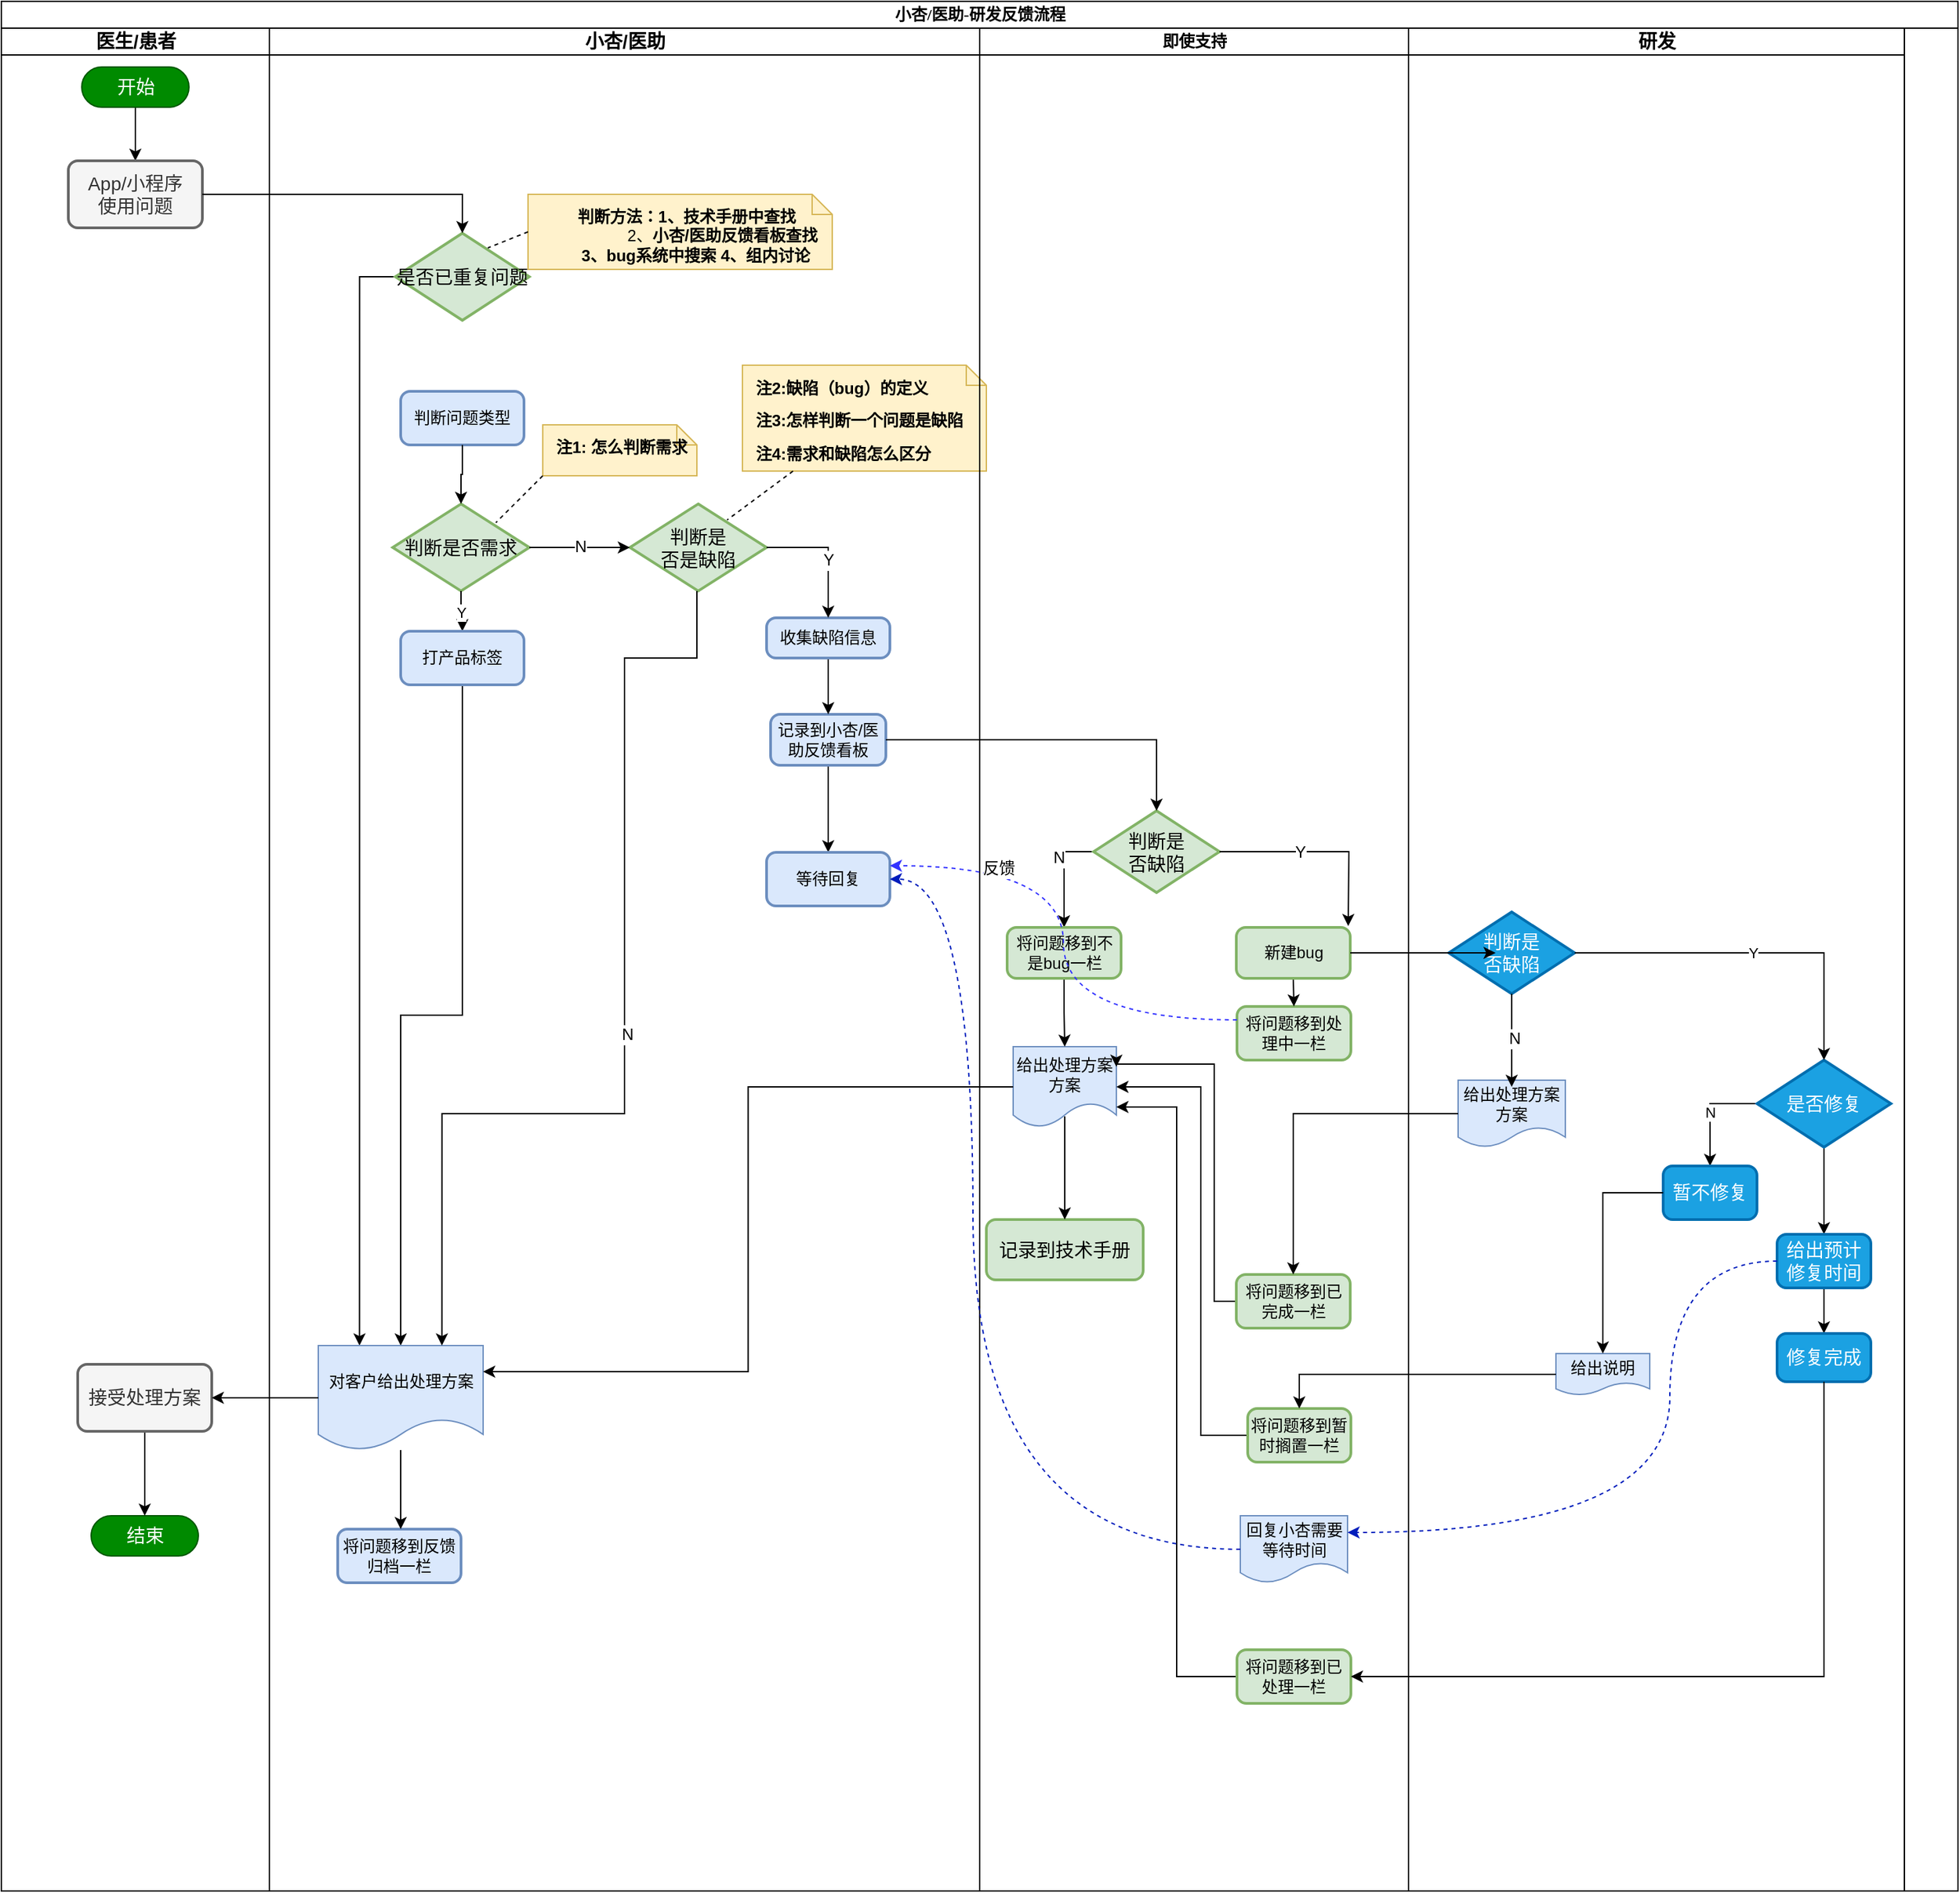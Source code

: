 <mxfile version="11.3.0" type="device" pages="1"><diagram name="Page-1" id="74e2e168-ea6b-b213-b513-2b3c1d86103e"><mxGraphModel dx="2193" dy="1728" grid="1" gridSize="10" guides="1" tooltips="1" connect="1" arrows="1" fold="1" page="1" pageScale="1" pageWidth="1169" pageHeight="827" background="#ffffff" math="0" shadow="0"><root><mxCell id="0"/><mxCell id="1" parent="0"/><mxCell id="77e6c97f196da883-1" value="&lt;font style=&quot;font-size: 12px&quot;&gt;小杏/医助-研发反馈流程&lt;/font&gt;" style="swimlane;html=1;childLayout=stackLayout;startSize=20;rounded=0;shadow=0;labelBackgroundColor=none;strokeColor=#000000;strokeWidth=1;fillColor=#ffffff;fontFamily=Verdana;fontSize=8;fontColor=#000000;align=center;swimlaneFillColor=none;" parent="1" vertex="1"><mxGeometry x="75" y="-100" width="1460" height="1410" as="geometry"><mxRectangle x="70" y="40" width="60" height="20" as="alternateBounds"/></mxGeometry></mxCell><mxCell id="77e6c97f196da883-2" value="&lt;font style=&quot;font-size: 14px&quot;&gt;医生/患者&lt;/font&gt;" style="swimlane;html=1;startSize=20;" parent="77e6c97f196da883-1" vertex="1"><mxGeometry y="20" width="200" height="1390" as="geometry"/></mxCell><mxCell id="CS8iFtkTwfFo0KuXTS89-81" value="" style="edgeStyle=orthogonalEdgeStyle;rounded=0;orthogonalLoop=1;jettySize=auto;html=1;" edge="1" parent="77e6c97f196da883-2" source="ksEWMvaeQkEIQ98bON_O-1" target="ksEWMvaeQkEIQ98bON_O-6"><mxGeometry relative="1" as="geometry"/></mxCell><mxCell id="ksEWMvaeQkEIQ98bON_O-1" value="&lt;font style=&quot;font-size: 14px&quot;&gt;开始&lt;/font&gt;" style="html=1;dashed=0;whitespace=wrap;shape=mxgraph.dfd.start;fillColor=#008a00;strokeColor=#005700;fontColor=#ffffff;" parent="77e6c97f196da883-2" vertex="1"><mxGeometry x="60" y="29" width="80" height="30" as="geometry"/></mxCell><mxCell id="Y_FIWzOunRJamVhr1s4d-17" value="&lt;font style=&quot;font-size: 14px&quot;&gt;结束&lt;/font&gt;" style="html=1;dashed=0;whitespace=wrap;shape=mxgraph.dfd.start;fillColor=#008a00;strokeColor=#005700;fontColor=#ffffff;" parent="77e6c97f196da883-2" vertex="1"><mxGeometry x="67" y="1110" width="80" height="30" as="geometry"/></mxCell><mxCell id="ksEWMvaeQkEIQ98bON_O-6" value="&lt;font style=&quot;font-size: 14px&quot;&gt;App/小程序&lt;br&gt;使用问题&lt;/font&gt;" style="rounded=1;whiteSpace=wrap;html=1;absoluteArcSize=1;arcSize=14;strokeWidth=2;fillColor=#f5f5f5;strokeColor=#666666;fontColor=#333333;" parent="77e6c97f196da883-2" vertex="1"><mxGeometry x="50" y="99" width="100" height="50" as="geometry"/></mxCell><mxCell id="CS8iFtkTwfFo0KuXTS89-507" style="edgeStyle=orthogonalEdgeStyle;rounded=0;orthogonalLoop=1;jettySize=auto;html=1;exitX=0.5;exitY=1;exitDx=0;exitDy=0;strokeColor=#000000;" edge="1" parent="77e6c97f196da883-2" source="CS8iFtkTwfFo0KuXTS89-299" target="Y_FIWzOunRJamVhr1s4d-17"><mxGeometry relative="1" as="geometry"/></mxCell><mxCell id="CS8iFtkTwfFo0KuXTS89-299" value="&lt;span style=&quot;font-size: 14px&quot;&gt;接受处理方案&lt;/span&gt;" style="rounded=1;whiteSpace=wrap;html=1;absoluteArcSize=1;arcSize=14;strokeWidth=2;fillColor=#f5f5f5;strokeColor=#666666;fontColor=#333333;" vertex="1" parent="77e6c97f196da883-2"><mxGeometry x="57" y="997" width="100" height="50" as="geometry"/></mxCell><mxCell id="77e6c97f196da883-3" value="&lt;font style=&quot;font-size: 14px&quot;&gt;小杏/医助&lt;/font&gt;" style="swimlane;html=1;startSize=20;glass=0;" parent="77e6c97f196da883-1" vertex="1"><mxGeometry x="200" y="20" width="530" height="1390" as="geometry"/></mxCell><mxCell id="CS8iFtkTwfFo0KuXTS89-76" value="&lt;font style=&quot;font-size: 14px&quot;&gt;判断是&lt;br&gt;否是缺陷&lt;br&gt;&lt;/font&gt;" style="strokeWidth=2;html=1;shape=mxgraph.flowchart.decision;whiteSpace=wrap;fillColor=#d5e8d4;strokeColor=#82b366;" vertex="1" parent="77e6c97f196da883-3"><mxGeometry x="269" y="355" width="102" height="65" as="geometry"/></mxCell><mxCell id="CS8iFtkTwfFo0KuXTS89-187" value="&lt;p style=&quot;margin: 0px ; margin-top: 10px ; margin-left: 10px ; text-align: left&quot;&gt;&lt;b style=&quot;text-align: center&quot;&gt;注2:缺陷（bug）的定义&lt;/b&gt;&lt;b style=&quot;text-align: center&quot;&gt;&lt;br&gt;&lt;/b&gt;&lt;/p&gt;&lt;p style=&quot;margin: 0px ; margin-top: 10px ; margin-left: 10px ; text-align: left&quot;&gt;&lt;b style=&quot;text-align: center&quot;&gt;注3:怎样判断一个问题是缺陷&lt;/b&gt;&lt;b style=&quot;text-align: center&quot;&gt;&lt;br&gt;&lt;/b&gt;&lt;/p&gt;&lt;p style=&quot;margin: 0px ; margin-top: 10px ; margin-left: 10px ; text-align: left&quot;&gt;&lt;b style=&quot;text-align: center&quot;&gt;注4:需求和缺陷怎么区分&lt;/b&gt;&lt;br&gt;&lt;/p&gt;" style="shape=note;html=1;size=15;spacingLeft=5;align=left;html=1;overflow=fill;whiteSpace=wrap;align=center;fillColor=#fff2cc;strokeColor=#d6b656;" vertex="1" parent="77e6c97f196da883-3"><mxGeometry x="353" y="251.5" width="182" height="79" as="geometry"/></mxCell><mxCell id="CS8iFtkTwfFo0KuXTS89-189" value="" style="rounded=0;html=1;labelBackgroundColor=none;endArrow=none;dashed=1;entryX=0.711;entryY=0.185;entryDx=0;entryDy=0;entryPerimeter=0;" edge="1" source="CS8iFtkTwfFo0KuXTS89-187" target="CS8iFtkTwfFo0KuXTS89-76" parent="77e6c97f196da883-3"><mxGeometry relative="1" as="geometry"><mxPoint x="399.75" y="351" as="targetPoint"/></mxGeometry></mxCell><mxCell id="CS8iFtkTwfFo0KuXTS89-372" style="edgeStyle=orthogonalEdgeStyle;rounded=0;orthogonalLoop=1;jettySize=auto;html=1;exitX=0;exitY=0.5;exitDx=0;exitDy=0;exitPerimeter=0;entryX=0.25;entryY=0;entryDx=0;entryDy=0;strokeColor=#000000;" edge="1" parent="77e6c97f196da883-3" source="CS8iFtkTwfFo0KuXTS89-197" target="CS8iFtkTwfFo0KuXTS89-371"><mxGeometry relative="1" as="geometry"/></mxCell><mxCell id="CS8iFtkTwfFo0KuXTS89-197" value="&lt;span style=&quot;font-size: 14px ; white-space: normal&quot;&gt;是否已重复问题&lt;br&gt;&lt;/span&gt;" style="strokeWidth=2;html=1;shape=mxgraph.flowchart.decision;whiteSpace=wrap;fillColor=#d5e8d4;strokeColor=#82b366;" vertex="1" parent="77e6c97f196da883-3"><mxGeometry x="94" y="153" width="100" height="65" as="geometry"/></mxCell><mxCell id="CS8iFtkTwfFo0KuXTS89-433" style="edgeStyle=orthogonalEdgeStyle;rounded=0;orthogonalLoop=1;jettySize=auto;html=1;entryX=0.5;entryY=0;entryDx=0;entryDy=0;strokeColor=#000000;" edge="1" parent="77e6c97f196da883-3" source="CS8iFtkTwfFo0KuXTS89-227" target="CS8iFtkTwfFo0KuXTS89-432"><mxGeometry relative="1" as="geometry"/></mxCell><mxCell id="CS8iFtkTwfFo0KuXTS89-227" value="记录到小杏/医助反馈看板" style="rounded=1;whiteSpace=wrap;html=1;absoluteArcSize=1;arcSize=14;strokeWidth=2;fillColor=#dae8fc;strokeColor=#6c8ebf;" vertex="1" parent="77e6c97f196da883-3"><mxGeometry x="374" y="512" width="86" height="38" as="geometry"/></mxCell><mxCell id="CS8iFtkTwfFo0KuXTS89-304" value="&lt;p style=&quot;margin: 10px 0px 0px 10px&quot;&gt;&lt;b&gt;判断方法：1、技术手册中查找&lt;br&gt;&amp;nbsp; &amp;nbsp; &amp;nbsp; &amp;nbsp; &amp;nbsp; &amp;nbsp; &amp;nbsp; &lt;/b&gt;&amp;nbsp; &amp;nbsp; &amp;nbsp;2、&lt;span&gt;&lt;b&gt;小杏/医助反馈看板查找&amp;nbsp; &amp;nbsp; &amp;nbsp; &amp;nbsp; &lt;/b&gt;&lt;/span&gt;&lt;b&gt;3、bug系统中搜索 4、组内讨论&lt;/b&gt;&lt;/p&gt;&lt;p style=&quot;margin: 10px 0px 0px 10px&quot;&gt;&lt;b&gt;&lt;br&gt;&lt;/b&gt;&lt;/p&gt;" style="shape=note;html=1;size=15;spacingLeft=5;align=left;html=1;overflow=fill;whiteSpace=wrap;align=center;fillColor=#fff2cc;strokeColor=#d6b656;" vertex="1" parent="77e6c97f196da883-3"><mxGeometry x="193" y="124" width="227" height="56" as="geometry"/></mxCell><mxCell id="CS8iFtkTwfFo0KuXTS89-305" value="" style="rounded=0;html=1;labelBackgroundColor=none;endArrow=none;dashed=1;entryX=0.69;entryY=0.169;entryDx=0;entryDy=0;exitX=0;exitY=0.5;exitDx=0;exitDy=0;exitPerimeter=0;entryPerimeter=0;" edge="1" parent="77e6c97f196da883-3" source="CS8iFtkTwfFo0KuXTS89-304" target="CS8iFtkTwfFo0KuXTS89-197"><mxGeometry relative="1" as="geometry"><mxPoint x="605" y="445.5" as="sourcePoint"/><mxPoint x="566" y="483" as="targetPoint"/><Array as="points"/></mxGeometry></mxCell><mxCell id="CS8iFtkTwfFo0KuXTS89-332" value="&lt;font style=&quot;font-size: 14px&quot;&gt;判断是否需求&lt;br&gt;&lt;/font&gt;" style="strokeWidth=2;html=1;shape=mxgraph.flowchart.decision;whiteSpace=wrap;fillColor=#d5e8d4;strokeColor=#82b366;" vertex="1" parent="77e6c97f196da883-3"><mxGeometry x="92" y="355" width="102" height="65" as="geometry"/></mxCell><mxCell id="CS8iFtkTwfFo0KuXTS89-359" value="Y" style="edgeStyle=orthogonalEdgeStyle;rounded=0;orthogonalLoop=1;jettySize=auto;html=1;strokeColor=#000000;exitX=0.5;exitY=1;exitDx=0;exitDy=0;exitPerimeter=0;" edge="1" parent="77e6c97f196da883-3" source="CS8iFtkTwfFo0KuXTS89-332" target="CS8iFtkTwfFo0KuXTS89-358"><mxGeometry relative="1" as="geometry"/></mxCell><mxCell id="CS8iFtkTwfFo0KuXTS89-357" value="判断问题类型" style="rounded=1;whiteSpace=wrap;html=1;absoluteArcSize=1;arcSize=14;strokeWidth=2;fillColor=#dae8fc;strokeColor=#6c8ebf;" vertex="1" parent="77e6c97f196da883-3"><mxGeometry x="98" y="271" width="92" height="40" as="geometry"/></mxCell><mxCell id="CS8iFtkTwfFo0KuXTS89-362" style="edgeStyle=orthogonalEdgeStyle;rounded=0;orthogonalLoop=1;jettySize=auto;html=1;exitX=0.5;exitY=1;exitDx=0;exitDy=0;entryX=0.5;entryY=0;entryDx=0;entryDy=0;strokeColor=#000000;" edge="1" parent="77e6c97f196da883-3" source="CS8iFtkTwfFo0KuXTS89-358" target="CS8iFtkTwfFo0KuXTS89-371"><mxGeometry relative="1" as="geometry"><mxPoint x="93" y="546" as="targetPoint"/></mxGeometry></mxCell><mxCell id="CS8iFtkTwfFo0KuXTS89-358" value="打产品标签" style="rounded=1;whiteSpace=wrap;html=1;absoluteArcSize=1;arcSize=14;strokeWidth=2;fillColor=#dae8fc;strokeColor=#6c8ebf;" vertex="1" parent="77e6c97f196da883-3"><mxGeometry x="98" y="450" width="92" height="40" as="geometry"/></mxCell><mxCell id="CS8iFtkTwfFo0KuXTS89-371" value="&lt;span style=&quot;white-space: normal&quot;&gt;对客户给出处理方案&lt;/span&gt;" style="shape=document;whiteSpace=wrap;html=1;boundedLbl=1;fillColor=#dae8fc;strokeColor=#6c8ebf;" vertex="1" parent="77e6c97f196da883-3"><mxGeometry x="36.5" y="983" width="123" height="78" as="geometry"/></mxCell><mxCell id="CS8iFtkTwfFo0KuXTS89-368" style="edgeStyle=orthogonalEdgeStyle;rounded=0;orthogonalLoop=1;jettySize=auto;html=1;strokeColor=#000000;entryX=0.75;entryY=0;entryDx=0;entryDy=0;" edge="1" parent="77e6c97f196da883-3" target="CS8iFtkTwfFo0KuXTS89-371"><mxGeometry relative="1" as="geometry"><mxPoint x="205" y="990" as="targetPoint"/><mxPoint x="319" y="420" as="sourcePoint"/><Array as="points"><mxPoint x="319" y="470"/><mxPoint x="265" y="470"/><mxPoint x="265" y="810"/><mxPoint x="128" y="810"/></Array></mxGeometry></mxCell><mxCell id="CS8iFtkTwfFo0KuXTS89-369" value="N" style="text;html=1;resizable=0;points=[];align=center;verticalAlign=middle;labelBackgroundColor=#ffffff;" vertex="1" connectable="0" parent="CS8iFtkTwfFo0KuXTS89-368"><mxGeometry x="0.021" y="2" relative="1" as="geometry"><mxPoint as="offset"/></mxGeometry></mxCell><mxCell id="CS8iFtkTwfFo0KuXTS89-374" value="" style="group" vertex="1" connectable="0" parent="77e6c97f196da883-3"><mxGeometry x="204" y="296" width="115" height="38" as="geometry"/></mxCell><mxCell id="CS8iFtkTwfFo0KuXTS89-367" value="&lt;p style=&quot;margin: 0px ; margin-top: 10px ; margin-left: 10px ; text-align: left&quot;&gt;&lt;b style=&quot;text-align: center&quot;&gt;注1: 怎么判断需求&lt;/b&gt;&lt;/p&gt;" style="shape=note;html=1;size=15;spacingLeft=5;align=left;html=1;overflow=fill;whiteSpace=wrap;align=center;fillColor=#fff2cc;strokeColor=#d6b656;" vertex="1" parent="CS8iFtkTwfFo0KuXTS89-374"><mxGeometry width="115" height="38" as="geometry"/></mxCell><mxCell id="CS8iFtkTwfFo0KuXTS89-366" value="" style="rounded=0;html=1;labelBackgroundColor=none;endArrow=none;dashed=1;entryX=0.755;entryY=0.215;entryDx=0;entryDy=0;entryPerimeter=0;exitX=0;exitY=1;exitDx=0;exitDy=0;exitPerimeter=0;" edge="1" parent="77e6c97f196da883-3" source="CS8iFtkTwfFo0KuXTS89-367" target="CS8iFtkTwfFo0KuXTS89-332"><mxGeometry relative="1" as="geometry"><mxPoint x="13" y="24" as="sourcePoint"/><mxPoint x="433.022" y="-25.975" as="targetPoint"/></mxGeometry></mxCell><mxCell id="CS8iFtkTwfFo0KuXTS89-387" style="edgeStyle=orthogonalEdgeStyle;rounded=0;orthogonalLoop=1;jettySize=auto;html=1;entryX=0.5;entryY=0;entryDx=0;entryDy=0;strokeColor=#000000;" edge="1" parent="77e6c97f196da883-3" source="CS8iFtkTwfFo0KuXTS89-384" target="CS8iFtkTwfFo0KuXTS89-227"><mxGeometry relative="1" as="geometry"/></mxCell><mxCell id="CS8iFtkTwfFo0KuXTS89-384" value="收集缺陷信息" style="rounded=1;whiteSpace=wrap;html=1;absoluteArcSize=1;arcSize=14;strokeWidth=2;fillColor=#dae8fc;strokeColor=#6c8ebf;" vertex="1" parent="77e6c97f196da883-3"><mxGeometry x="371" y="440" width="92" height="30" as="geometry"/></mxCell><mxCell id="CS8iFtkTwfFo0KuXTS89-360" style="edgeStyle=orthogonalEdgeStyle;rounded=0;orthogonalLoop=1;jettySize=auto;html=1;exitX=0.5;exitY=1;exitDx=0;exitDy=0;strokeColor=#000000;entryX=0.5;entryY=0;entryDx=0;entryDy=0;entryPerimeter=0;" edge="1" parent="77e6c97f196da883-3" source="CS8iFtkTwfFo0KuXTS89-357" target="CS8iFtkTwfFo0KuXTS89-332"><mxGeometry relative="1" as="geometry"><mxPoint x="154" y="350" as="targetPoint"/></mxGeometry></mxCell><mxCell id="CS8iFtkTwfFo0KuXTS89-365" style="edgeStyle=orthogonalEdgeStyle;rounded=0;orthogonalLoop=1;jettySize=auto;html=1;exitX=1;exitY=0.5;exitDx=0;exitDy=0;exitPerimeter=0;strokeColor=#000000;entryX=0;entryY=0.5;entryDx=0;entryDy=0;entryPerimeter=0;" edge="1" parent="77e6c97f196da883-3" source="CS8iFtkTwfFo0KuXTS89-332" target="CS8iFtkTwfFo0KuXTS89-76"><mxGeometry relative="1" as="geometry"><mxPoint x="280" y="380.5" as="targetPoint"/></mxGeometry></mxCell><mxCell id="CS8iFtkTwfFo0KuXTS89-373" value="N" style="text;html=1;resizable=0;points=[];align=center;verticalAlign=middle;labelBackgroundColor=#ffffff;" vertex="1" connectable="0" parent="CS8iFtkTwfFo0KuXTS89-365"><mxGeometry x="0.014" y="1" relative="1" as="geometry"><mxPoint as="offset"/></mxGeometry></mxCell><mxCell id="CS8iFtkTwfFo0KuXTS89-432" value="等待回复" style="rounded=1;whiteSpace=wrap;html=1;absoluteArcSize=1;arcSize=14;strokeWidth=2;fillColor=#dae8fc;strokeColor=#6c8ebf;" vertex="1" parent="77e6c97f196da883-3"><mxGeometry x="371" y="615" width="92" height="40" as="geometry"/></mxCell><mxCell id="CS8iFtkTwfFo0KuXTS89-375" style="edgeStyle=orthogonalEdgeStyle;rounded=0;orthogonalLoop=1;jettySize=auto;html=1;exitX=1;exitY=0.5;exitDx=0;exitDy=0;exitPerimeter=0;strokeColor=#000000;entryX=0.5;entryY=0;entryDx=0;entryDy=0;" edge="1" parent="77e6c97f196da883-3" source="CS8iFtkTwfFo0KuXTS89-76" target="CS8iFtkTwfFo0KuXTS89-384"><mxGeometry relative="1" as="geometry"><mxPoint x="425" y="420" as="targetPoint"/></mxGeometry></mxCell><mxCell id="CS8iFtkTwfFo0KuXTS89-379" value="Y" style="text;html=1;resizable=0;points=[];align=center;verticalAlign=middle;labelBackgroundColor=#ffffff;" vertex="1" connectable="0" parent="CS8iFtkTwfFo0KuXTS89-375"><mxGeometry x="0.119" relative="1" as="geometry"><mxPoint as="offset"/></mxGeometry></mxCell><mxCell id="CS8iFtkTwfFo0KuXTS89-509" value="将问题移到反馈归档一栏" style="rounded=1;whiteSpace=wrap;html=1;absoluteArcSize=1;arcSize=14;strokeWidth=2;fillColor=#dae8fc;strokeColor=#6c8ebf;" vertex="1" parent="77e6c97f196da883-3"><mxGeometry x="51" y="1120" width="92" height="40" as="geometry"/></mxCell><mxCell id="Y_FIWzOunRJamVhr1s4d-7" value="即使支持" style="swimlane;html=1;startSize=20;" parent="77e6c97f196da883-3" vertex="1"><mxGeometry x="530" width="320" height="1390" as="geometry"/></mxCell><mxCell id="CS8iFtkTwfFo0KuXTS89-406" style="edgeStyle=orthogonalEdgeStyle;rounded=0;orthogonalLoop=1;jettySize=auto;html=1;strokeColor=#000000;exitX=0;exitY=0.5;exitDx=0;exitDy=0;exitPerimeter=0;" edge="1" parent="Y_FIWzOunRJamVhr1s4d-7" source="CS8iFtkTwfFo0KuXTS89-395" target="CS8iFtkTwfFo0KuXTS89-405"><mxGeometry relative="1" as="geometry"/></mxCell><mxCell id="CS8iFtkTwfFo0KuXTS89-418" value="N" style="text;html=1;resizable=0;points=[];align=center;verticalAlign=middle;labelBackgroundColor=#ffffff;" vertex="1" connectable="0" parent="CS8iFtkTwfFo0KuXTS89-406"><mxGeometry x="-0.565" y="-10" relative="1" as="geometry"><mxPoint x="-9" y="14" as="offset"/></mxGeometry></mxCell><mxCell id="CS8iFtkTwfFo0KuXTS89-395" value="&lt;font style=&quot;font-size: 14px&quot;&gt;判断是&lt;br&gt;否缺陷&lt;/font&gt;" style="strokeWidth=2;html=1;shape=mxgraph.flowchart.decision;whiteSpace=wrap;fillColor=#d5e8d4;strokeColor=#82b366;" vertex="1" parent="Y_FIWzOunRJamVhr1s4d-7"><mxGeometry x="85" y="584" width="94" height="61" as="geometry"/></mxCell><mxCell id="CS8iFtkTwfFo0KuXTS89-403" value="&lt;span style=&quot;white-space: normal&quot;&gt;给出处理方案方案&lt;/span&gt;" style="shape=document;whiteSpace=wrap;html=1;boundedLbl=1;fillColor=#dae8fc;strokeColor=#6c8ebf;" vertex="1" parent="Y_FIWzOunRJamVhr1s4d-7"><mxGeometry x="25" y="760" width="77" height="60" as="geometry"/></mxCell><mxCell id="CS8iFtkTwfFo0KuXTS89-407" style="edgeStyle=orthogonalEdgeStyle;rounded=0;orthogonalLoop=1;jettySize=auto;html=1;exitX=0.5;exitY=1;exitDx=0;exitDy=0;entryX=0.5;entryY=0;entryDx=0;entryDy=0;strokeColor=#000000;" edge="1" parent="Y_FIWzOunRJamVhr1s4d-7" source="CS8iFtkTwfFo0KuXTS89-405" target="CS8iFtkTwfFo0KuXTS89-403"><mxGeometry relative="1" as="geometry"/></mxCell><mxCell id="CS8iFtkTwfFo0KuXTS89-405" value="将问题移到不是bug一栏" style="rounded=1;whiteSpace=wrap;html=1;absoluteArcSize=1;arcSize=14;strokeWidth=2;fillColor=#d5e8d4;strokeColor=#82b366;" vertex="1" parent="Y_FIWzOunRJamVhr1s4d-7"><mxGeometry x="20.5" y="671" width="85" height="38" as="geometry"/></mxCell><mxCell id="CS8iFtkTwfFo0KuXTS89-416" value="&lt;font style=&quot;font-size: 14px&quot;&gt;记录到技术手册&lt;/font&gt;" style="rounded=1;whiteSpace=wrap;html=1;absoluteArcSize=1;arcSize=14;strokeWidth=2;fillColor=#d5e8d4;strokeColor=#82b366;" vertex="1" parent="Y_FIWzOunRJamVhr1s4d-7"><mxGeometry x="5" y="889" width="117" height="45" as="geometry"/></mxCell><mxCell id="CS8iFtkTwfFo0KuXTS89-421" value="将问题移到处理中一栏" style="rounded=1;whiteSpace=wrap;html=1;absoluteArcSize=1;arcSize=14;strokeWidth=2;fillColor=#d5e8d4;strokeColor=#82b366;" vertex="1" parent="Y_FIWzOunRJamVhr1s4d-7"><mxGeometry x="192" y="730" width="85" height="40" as="geometry"/></mxCell><mxCell id="CS8iFtkTwfFo0KuXTS89-74" value="&lt;span style=&quot;font-size: 14px&quot;&gt;研发&lt;br&gt;&lt;/span&gt;" style="swimlane;html=1;startSize=20;" vertex="1" parent="Y_FIWzOunRJamVhr1s4d-7"><mxGeometry x="320" width="370" height="1390" as="geometry"/></mxCell><mxCell id="CS8iFtkTwfFo0KuXTS89-444" value="&lt;font style=&quot;font-size: 14px&quot;&gt;判断是&lt;br&gt;否缺陷&lt;/font&gt;" style="strokeWidth=2;html=1;shape=mxgraph.flowchart.decision;whiteSpace=wrap;fillColor=#1ba1e2;strokeColor=#006EAF;fontColor=#ffffff;" vertex="1" parent="CS8iFtkTwfFo0KuXTS89-74"><mxGeometry x="30" y="659.5" width="94" height="61" as="geometry"/></mxCell><mxCell id="CS8iFtkTwfFo0KuXTS89-447" value="&lt;span style=&quot;white-space: normal&quot;&gt;给出处理方案方案&lt;/span&gt;" style="shape=document;whiteSpace=wrap;html=1;boundedLbl=1;fillColor=#dae8fc;strokeColor=#6c8ebf;" vertex="1" parent="CS8iFtkTwfFo0KuXTS89-74"><mxGeometry x="37" y="785" width="80" height="50" as="geometry"/></mxCell><mxCell id="CS8iFtkTwfFo0KuXTS89-461" value="N" style="edgeStyle=orthogonalEdgeStyle;rounded=0;orthogonalLoop=1;jettySize=auto;html=1;exitX=0;exitY=0.5;exitDx=0;exitDy=0;exitPerimeter=0;entryX=0.5;entryY=0;entryDx=0;entryDy=0;strokeColor=#000000;" edge="1" parent="CS8iFtkTwfFo0KuXTS89-74" source="CS8iFtkTwfFo0KuXTS89-458" target="CS8iFtkTwfFo0KuXTS89-460"><mxGeometry relative="1" as="geometry"/></mxCell><mxCell id="CS8iFtkTwfFo0KuXTS89-494" style="edgeStyle=orthogonalEdgeStyle;rounded=0;orthogonalLoop=1;jettySize=auto;html=1;entryX=0.5;entryY=0;entryDx=0;entryDy=0;strokeColor=#000000;" edge="1" parent="CS8iFtkTwfFo0KuXTS89-74" source="CS8iFtkTwfFo0KuXTS89-458" target="CS8iFtkTwfFo0KuXTS89-481"><mxGeometry relative="1" as="geometry"/></mxCell><mxCell id="CS8iFtkTwfFo0KuXTS89-458" value="&lt;span style=&quot;font-size: 14px&quot;&gt;是否修复&lt;/span&gt;" style="strokeWidth=2;html=1;shape=mxgraph.flowchart.decision;whiteSpace=wrap;fillColor=#1ba1e2;strokeColor=#006EAF;fontColor=#ffffff;" vertex="1" parent="CS8iFtkTwfFo0KuXTS89-74"><mxGeometry x="260" y="770" width="100" height="65" as="geometry"/></mxCell><mxCell id="CS8iFtkTwfFo0KuXTS89-456" value="Y" style="edgeStyle=orthogonalEdgeStyle;rounded=0;orthogonalLoop=1;jettySize=auto;html=1;exitX=1;exitY=0.5;exitDx=0;exitDy=0;exitPerimeter=0;strokeColor=#000000;entryX=0.5;entryY=0;entryDx=0;entryDy=0;entryPerimeter=0;" edge="1" parent="CS8iFtkTwfFo0KuXTS89-74" source="CS8iFtkTwfFo0KuXTS89-444" target="CS8iFtkTwfFo0KuXTS89-458"><mxGeometry relative="1" as="geometry"><mxPoint x="200" y="720" as="targetPoint"/></mxGeometry></mxCell><mxCell id="CS8iFtkTwfFo0KuXTS89-460" value="&lt;span style=&quot;font-size: 14px&quot;&gt;暂不修复&lt;/span&gt;" style="rounded=1;whiteSpace=wrap;html=1;absoluteArcSize=1;arcSize=14;strokeWidth=2;fillColor=#1ba1e2;strokeColor=#006EAF;fontColor=#ffffff;" vertex="1" parent="CS8iFtkTwfFo0KuXTS89-74"><mxGeometry x="190" y="849" width="70" height="40" as="geometry"/></mxCell><mxCell id="CS8iFtkTwfFo0KuXTS89-473" value="&lt;span style=&quot;white-space: normal&quot;&gt;给出说明&lt;/span&gt;" style="shape=document;whiteSpace=wrap;html=1;boundedLbl=1;fillColor=#dae8fc;strokeColor=#6c8ebf;" vertex="1" parent="CS8iFtkTwfFo0KuXTS89-74"><mxGeometry x="110" y="989" width="70" height="31" as="geometry"/></mxCell><mxCell id="CS8iFtkTwfFo0KuXTS89-446" style="edgeStyle=orthogonalEdgeStyle;curved=1;rounded=0;orthogonalLoop=1;jettySize=auto;html=1;strokeColor=#000000;entryX=0.5;entryY=0.1;entryDx=0;entryDy=0;entryPerimeter=0;" edge="1" parent="CS8iFtkTwfFo0KuXTS89-74" source="CS8iFtkTwfFo0KuXTS89-444" target="CS8iFtkTwfFo0KuXTS89-447"><mxGeometry relative="1" as="geometry"><mxPoint x="77" y="780" as="targetPoint"/></mxGeometry></mxCell><mxCell id="CS8iFtkTwfFo0KuXTS89-448" value="N" style="text;html=1;resizable=0;points=[];align=center;verticalAlign=middle;labelBackgroundColor=#ffffff;" vertex="1" connectable="0" parent="CS8iFtkTwfFo0KuXTS89-446"><mxGeometry x="-0.013" y="2" relative="1" as="geometry"><mxPoint y="-1" as="offset"/></mxGeometry></mxCell><mxCell id="CS8iFtkTwfFo0KuXTS89-485" style="edgeStyle=orthogonalEdgeStyle;curved=1;rounded=0;orthogonalLoop=1;jettySize=auto;html=1;entryX=0.5;entryY=0;entryDx=0;entryDy=0;strokeColor=#000000;" edge="1" parent="CS8iFtkTwfFo0KuXTS89-74" source="CS8iFtkTwfFo0KuXTS89-481" target="CS8iFtkTwfFo0KuXTS89-484"><mxGeometry relative="1" as="geometry"/></mxCell><mxCell id="CS8iFtkTwfFo0KuXTS89-481" value="&lt;span style=&quot;font-size: 14px&quot;&gt;给出预计修复时间&lt;/span&gt;" style="rounded=1;whiteSpace=wrap;html=1;absoluteArcSize=1;arcSize=14;strokeWidth=2;fillColor=#1ba1e2;strokeColor=#006EAF;fontColor=#ffffff;" vertex="1" parent="CS8iFtkTwfFo0KuXTS89-74"><mxGeometry x="275" y="900" width="70" height="40" as="geometry"/></mxCell><mxCell id="CS8iFtkTwfFo0KuXTS89-484" value="&lt;span style=&quot;font-size: 14px&quot;&gt;修复完成&lt;/span&gt;" style="rounded=1;whiteSpace=wrap;html=1;absoluteArcSize=1;arcSize=14;strokeWidth=2;fillColor=#1ba1e2;strokeColor=#006EAF;fontColor=#ffffff;" vertex="1" parent="CS8iFtkTwfFo0KuXTS89-74"><mxGeometry x="275" y="974" width="70" height="36" as="geometry"/></mxCell><mxCell id="CS8iFtkTwfFo0KuXTS89-472" style="edgeStyle=orthogonalEdgeStyle;rounded=0;orthogonalLoop=1;jettySize=auto;html=1;exitX=0;exitY=0.5;exitDx=0;exitDy=0;strokeColor=#000000;entryX=0.5;entryY=0;entryDx=0;entryDy=0;" edge="1" parent="CS8iFtkTwfFo0KuXTS89-74" source="CS8iFtkTwfFo0KuXTS89-460" target="CS8iFtkTwfFo0KuXTS89-473"><mxGeometry relative="1" as="geometry"><mxPoint x="150" y="940" as="targetPoint"/></mxGeometry></mxCell><mxCell id="CS8iFtkTwfFo0KuXTS89-442" style="edgeStyle=orthogonalEdgeStyle;curved=1;rounded=0;orthogonalLoop=1;jettySize=auto;html=1;exitX=0.5;exitY=1;exitDx=0;exitDy=0;entryX=0.5;entryY=0;entryDx=0;entryDy=0;strokeColor=#000000;" edge="1" parent="Y_FIWzOunRJamVhr1s4d-7" source="CS8iFtkTwfFo0KuXTS89-441" target="CS8iFtkTwfFo0KuXTS89-421"><mxGeometry relative="1" as="geometry"/></mxCell><mxCell id="CS8iFtkTwfFo0KuXTS89-441" value="新建bug" style="rounded=1;whiteSpace=wrap;html=1;absoluteArcSize=1;arcSize=14;strokeWidth=2;fillColor=#d5e8d4;strokeColor=#82b366;" vertex="1" parent="Y_FIWzOunRJamVhr1s4d-7"><mxGeometry x="191.5" y="671" width="85" height="38" as="geometry"/></mxCell><mxCell id="CS8iFtkTwfFo0KuXTS89-477" style="edgeStyle=orthogonalEdgeStyle;rounded=0;orthogonalLoop=1;jettySize=auto;html=1;entryX=1;entryY=0.25;entryDx=0;entryDy=0;strokeColor=#000000;" edge="1" parent="Y_FIWzOunRJamVhr1s4d-7" source="CS8iFtkTwfFo0KuXTS89-450" target="CS8iFtkTwfFo0KuXTS89-403"><mxGeometry relative="1" as="geometry"><Array as="points"><mxPoint x="175" y="950"/><mxPoint x="175" y="773"/></Array></mxGeometry></mxCell><mxCell id="CS8iFtkTwfFo0KuXTS89-450" value="将问题移到已完成一栏" style="rounded=1;whiteSpace=wrap;html=1;absoluteArcSize=1;arcSize=14;strokeWidth=2;fillColor=#d5e8d4;strokeColor=#82b366;" vertex="1" parent="Y_FIWzOunRJamVhr1s4d-7"><mxGeometry x="191.5" y="930" width="85" height="40" as="geometry"/></mxCell><mxCell id="CS8iFtkTwfFo0KuXTS89-449" style="edgeStyle=orthogonalEdgeStyle;rounded=0;orthogonalLoop=1;jettySize=auto;html=1;strokeColor=#000000;entryX=0.5;entryY=0;entryDx=0;entryDy=0;" edge="1" parent="Y_FIWzOunRJamVhr1s4d-7" source="CS8iFtkTwfFo0KuXTS89-447" target="CS8iFtkTwfFo0KuXTS89-450"><mxGeometry relative="1" as="geometry"><mxPoint x="275" y="840" as="targetPoint"/></mxGeometry></mxCell><mxCell id="CS8iFtkTwfFo0KuXTS89-502" style="edgeStyle=orthogonalEdgeStyle;rounded=0;orthogonalLoop=1;jettySize=auto;html=1;exitX=0;exitY=0.5;exitDx=0;exitDy=0;entryX=1;entryY=0.5;entryDx=0;entryDy=0;strokeColor=#000000;" edge="1" parent="Y_FIWzOunRJamVhr1s4d-7" source="CS8iFtkTwfFo0KuXTS89-475" target="CS8iFtkTwfFo0KuXTS89-403"><mxGeometry relative="1" as="geometry"><Array as="points"><mxPoint x="165" y="1050"/><mxPoint x="165" y="790"/></Array></mxGeometry></mxCell><mxCell id="CS8iFtkTwfFo0KuXTS89-475" value="将问题移到暂时搁置一栏" style="rounded=1;whiteSpace=wrap;html=1;absoluteArcSize=1;arcSize=14;strokeWidth=2;fillColor=#d5e8d4;strokeColor=#82b366;" vertex="1" parent="Y_FIWzOunRJamVhr1s4d-7"><mxGeometry x="200" y="1030" width="77" height="40" as="geometry"/></mxCell><mxCell id="CS8iFtkTwfFo0KuXTS89-474" style="edgeStyle=orthogonalEdgeStyle;rounded=0;orthogonalLoop=1;jettySize=auto;html=1;exitX=0;exitY=0.5;exitDx=0;exitDy=0;strokeColor=#000000;entryX=0.5;entryY=0;entryDx=0;entryDy=0;" edge="1" parent="Y_FIWzOunRJamVhr1s4d-7" source="CS8iFtkTwfFo0KuXTS89-473" target="CS8iFtkTwfFo0KuXTS89-475"><mxGeometry relative="1" as="geometry"><mxPoint x="235" y="1010" as="targetPoint"/></mxGeometry></mxCell><mxCell id="CS8iFtkTwfFo0KuXTS89-487" value="&lt;span style=&quot;white-space: normal&quot;&gt;回复小杏需要等待时间&lt;/span&gt;" style="shape=document;whiteSpace=wrap;html=1;boundedLbl=1;fillColor=#dae8fc;strokeColor=#6c8ebf;" vertex="1" parent="Y_FIWzOunRJamVhr1s4d-7"><mxGeometry x="194.5" y="1110" width="80" height="50" as="geometry"/></mxCell><mxCell id="CS8iFtkTwfFo0KuXTS89-498" style="edgeStyle=orthogonalEdgeStyle;rounded=0;orthogonalLoop=1;jettySize=auto;html=1;exitX=0;exitY=0.5;exitDx=0;exitDy=0;entryX=1;entryY=0.75;entryDx=0;entryDy=0;strokeColor=#000000;" edge="1" parent="Y_FIWzOunRJamVhr1s4d-7" source="CS8iFtkTwfFo0KuXTS89-496" target="CS8iFtkTwfFo0KuXTS89-403"><mxGeometry relative="1" as="geometry"/></mxCell><mxCell id="CS8iFtkTwfFo0KuXTS89-496" value="将问题移到已处理一栏" style="rounded=1;whiteSpace=wrap;html=1;absoluteArcSize=1;arcSize=14;strokeWidth=2;fillColor=#d5e8d4;strokeColor=#82b366;" vertex="1" parent="Y_FIWzOunRJamVhr1s4d-7"><mxGeometry x="192" y="1210" width="85" height="40" as="geometry"/></mxCell><mxCell id="CS8iFtkTwfFo0KuXTS89-495" style="edgeStyle=orthogonalEdgeStyle;rounded=0;orthogonalLoop=1;jettySize=auto;html=1;strokeColor=#000000;entryX=1;entryY=0.5;entryDx=0;entryDy=0;" edge="1" parent="Y_FIWzOunRJamVhr1s4d-7" source="CS8iFtkTwfFo0KuXTS89-484" target="CS8iFtkTwfFo0KuXTS89-496"><mxGeometry relative="1" as="geometry"><mxPoint x="630" y="1250" as="targetPoint"/><Array as="points"><mxPoint x="630" y="1230"/></Array></mxGeometry></mxCell><mxCell id="CS8iFtkTwfFo0KuXTS89-500" style="edgeStyle=orthogonalEdgeStyle;curved=1;rounded=0;orthogonalLoop=1;jettySize=auto;html=1;entryX=1;entryY=0.25;entryDx=0;entryDy=0;dashed=1;strokeColor=#001DBC;fillColor=#0050ef;" edge="1" parent="Y_FIWzOunRJamVhr1s4d-7" source="CS8iFtkTwfFo0KuXTS89-481" target="CS8iFtkTwfFo0KuXTS89-487"><mxGeometry relative="1" as="geometry"><Array as="points"><mxPoint x="515" y="920"/><mxPoint x="515" y="1123"/></Array></mxGeometry></mxCell><mxCell id="CS8iFtkTwfFo0KuXTS89-415" style="edgeStyle=orthogonalEdgeStyle;rounded=0;orthogonalLoop=1;jettySize=auto;html=1;strokeColor=#000000;exitX=0.5;exitY=0.867;exitDx=0;exitDy=0;exitPerimeter=0;entryX=0.5;entryY=0;entryDx=0;entryDy=0;" edge="1" parent="Y_FIWzOunRJamVhr1s4d-7" source="CS8iFtkTwfFo0KuXTS89-403" target="CS8iFtkTwfFo0KuXTS89-416"><mxGeometry relative="1" as="geometry"><mxPoint x="63" y="840" as="targetPoint"/></mxGeometry></mxCell><mxCell id="CS8iFtkTwfFo0KuXTS89-390" style="edgeStyle=orthogonalEdgeStyle;rounded=0;orthogonalLoop=1;jettySize=auto;html=1;strokeColor=#000000;entryX=0.5;entryY=0;entryDx=0;entryDy=0;entryPerimeter=0;" edge="1" parent="77e6c97f196da883-3" source="CS8iFtkTwfFo0KuXTS89-227" target="CS8iFtkTwfFo0KuXTS89-395"><mxGeometry relative="1" as="geometry"><mxPoint x="644" y="533" as="targetPoint"/></mxGeometry></mxCell><mxCell id="CS8iFtkTwfFo0KuXTS89-413" style="edgeStyle=orthogonalEdgeStyle;rounded=0;orthogonalLoop=1;jettySize=auto;html=1;exitX=0;exitY=0.5;exitDx=0;exitDy=0;entryX=1;entryY=0.25;entryDx=0;entryDy=0;strokeColor=#000000;" edge="1" parent="77e6c97f196da883-3" source="CS8iFtkTwfFo0KuXTS89-403" target="CS8iFtkTwfFo0KuXTS89-371"><mxGeometry relative="1" as="geometry"><mxPoint x="416.571" y="1042.714" as="targetPoint"/></mxGeometry></mxCell><mxCell id="CS8iFtkTwfFo0KuXTS89-435" style="edgeStyle=orthogonalEdgeStyle;rounded=0;orthogonalLoop=1;jettySize=auto;html=1;exitX=0;exitY=0.25;exitDx=0;exitDy=0;entryX=1;entryY=0.25;entryDx=0;entryDy=0;strokeColor=#3333FF;fillColor=#ffff88;dashed=1;curved=1;" edge="1" parent="77e6c97f196da883-3" source="CS8iFtkTwfFo0KuXTS89-421" target="CS8iFtkTwfFo0KuXTS89-432"><mxGeometry relative="1" as="geometry"/></mxCell><mxCell id="CS8iFtkTwfFo0KuXTS89-440" value="反馈" style="text;html=1;resizable=0;points=[];align=center;verticalAlign=middle;labelBackgroundColor=#ffffff;" vertex="1" connectable="0" parent="CS8iFtkTwfFo0KuXTS89-435"><mxGeometry x="0.566" y="2" relative="1" as="geometry"><mxPoint as="offset"/></mxGeometry></mxCell><mxCell id="CS8iFtkTwfFo0KuXTS89-499" style="edgeStyle=orthogonalEdgeStyle;rounded=0;orthogonalLoop=1;jettySize=auto;html=1;entryX=1;entryY=0.5;entryDx=0;entryDy=0;strokeColor=#001DBC;fillColor=#0050ef;curved=1;dashed=1;" edge="1" parent="77e6c97f196da883-3" source="CS8iFtkTwfFo0KuXTS89-487" target="CS8iFtkTwfFo0KuXTS89-432"><mxGeometry relative="1" as="geometry"><Array as="points"><mxPoint x="525" y="1135"/><mxPoint x="525" y="635"/></Array></mxGeometry></mxCell><mxCell id="CS8iFtkTwfFo0KuXTS89-83" value="" style="edgeStyle=orthogonalEdgeStyle;rounded=0;orthogonalLoop=1;jettySize=auto;html=1;entryX=0.5;entryY=0;entryDx=0;entryDy=0;entryPerimeter=0;" edge="1" parent="77e6c97f196da883-1" source="ksEWMvaeQkEIQ98bON_O-6" target="CS8iFtkTwfFo0KuXTS89-197"><mxGeometry relative="1" as="geometry"><mxPoint x="260" y="79" as="targetPoint"/><Array as="points"/></mxGeometry></mxCell><mxCell id="CS8iFtkTwfFo0KuXTS89-506" style="edgeStyle=orthogonalEdgeStyle;rounded=0;orthogonalLoop=1;jettySize=auto;html=1;entryX=1;entryY=0.5;entryDx=0;entryDy=0;strokeColor=#000000;" edge="1" parent="77e6c97f196da883-1" source="CS8iFtkTwfFo0KuXTS89-371" target="CS8iFtkTwfFo0KuXTS89-299"><mxGeometry relative="1" as="geometry"/></mxCell><mxCell id="CS8iFtkTwfFo0KuXTS89-419" style="edgeStyle=orthogonalEdgeStyle;rounded=0;orthogonalLoop=1;jettySize=auto;html=1;exitX=1;exitY=0.5;exitDx=0;exitDy=0;exitPerimeter=0;strokeColor=#000000;" edge="1" parent="1" source="CS8iFtkTwfFo0KuXTS89-395"><mxGeometry relative="1" as="geometry"><mxPoint x="1080" y="590" as="targetPoint"/></mxGeometry></mxCell><mxCell id="CS8iFtkTwfFo0KuXTS89-420" value="Y" style="text;html=1;resizable=0;points=[];align=center;verticalAlign=middle;labelBackgroundColor=#ffffff;" vertex="1" connectable="0" parent="CS8iFtkTwfFo0KuXTS89-419"><mxGeometry x="-0.215" relative="1" as="geometry"><mxPoint as="offset"/></mxGeometry></mxCell><mxCell id="CS8iFtkTwfFo0KuXTS89-443" style="edgeStyle=orthogonalEdgeStyle;curved=1;rounded=0;orthogonalLoop=1;jettySize=auto;html=1;exitX=1;exitY=0.5;exitDx=0;exitDy=0;strokeColor=#000000;" edge="1" parent="1" source="CS8iFtkTwfFo0KuXTS89-441"><mxGeometry relative="1" as="geometry"><mxPoint x="1190" y="610" as="targetPoint"/></mxGeometry></mxCell><mxCell id="CS8iFtkTwfFo0KuXTS89-508" style="edgeStyle=orthogonalEdgeStyle;rounded=0;orthogonalLoop=1;jettySize=auto;html=1;strokeColor=#000000;" edge="1" parent="1" source="CS8iFtkTwfFo0KuXTS89-371"><mxGeometry relative="1" as="geometry"><mxPoint x="373.0" y="1040" as="targetPoint"/></mxGeometry></mxCell></root></mxGraphModel></diagram></mxfile>